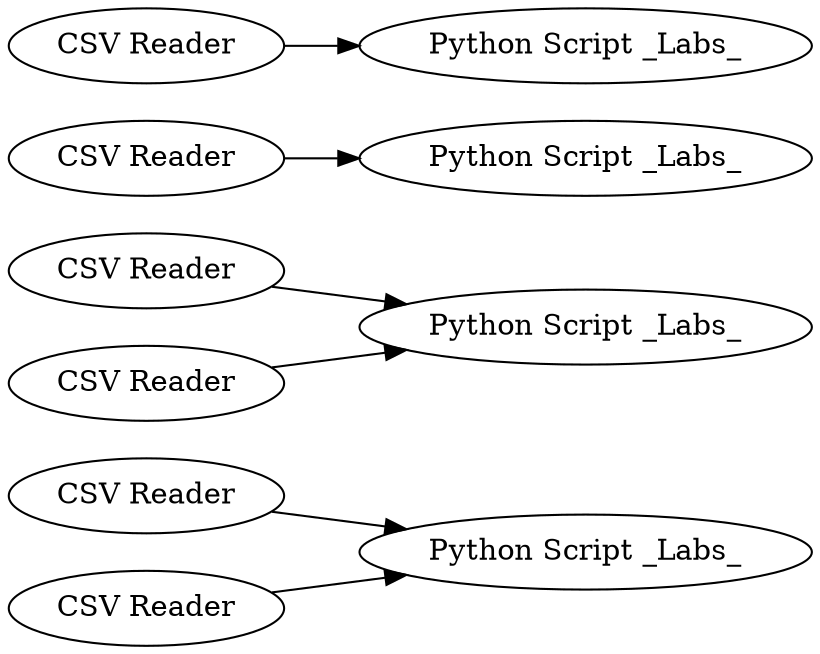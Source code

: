 digraph {
	4 -> 5
	8 -> 10
	3 -> 5
	1 -> 2
	9 -> 10
	6 -> 7
	5 [label="Python Script _Labs_"]
	1 [label="CSV Reader"]
	7 [label="Python Script _Labs_"]
	9 [label="CSV Reader"]
	4 [label="CSV Reader"]
	6 [label="CSV Reader"]
	8 [label="CSV Reader"]
	3 [label="CSV Reader"]
	2 [label="Python Script _Labs_"]
	10 [label="Python Script _Labs_"]
	rankdir=LR
}
